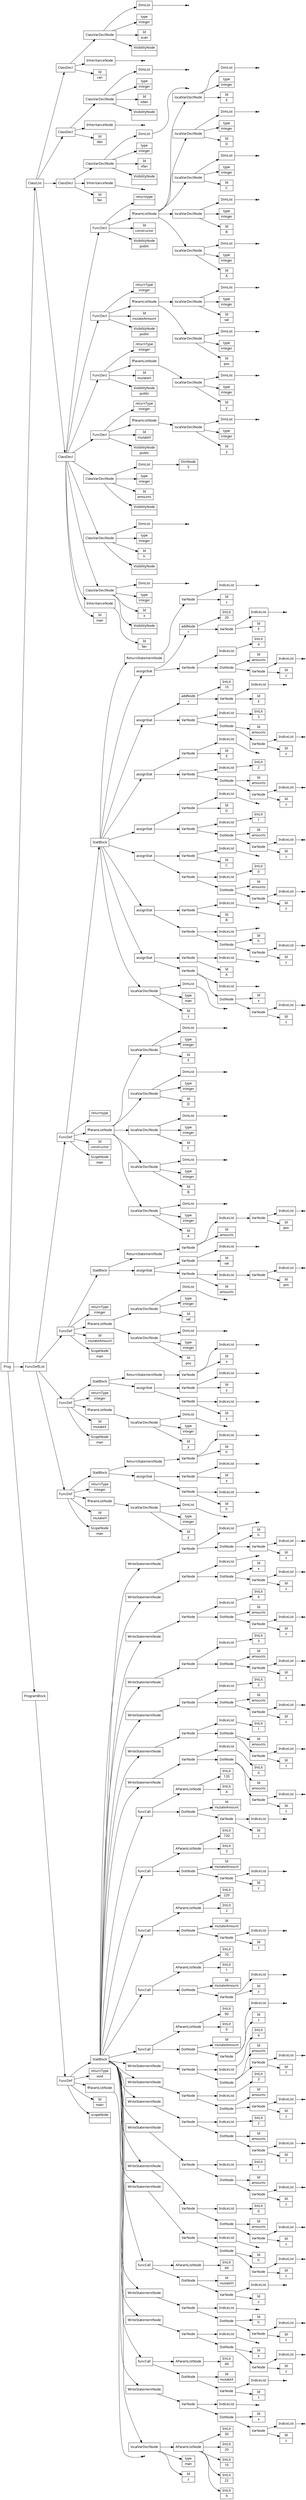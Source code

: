 digraph AST {
node [shape=record];
 node [fontname=Sans];charset="UTF-8" splines=true splines=spline rankdir =LR ordering="out"
0[label="Id|man"];
2[label="Id|fan"];
3[label="InheritanceNode"];
3->2;
4[label="VisibilityNode|"];
5[label="Id|x"];
6[label="type|integer"];
none8[shape="point"];
9[label="DimList"];
9->none8;
10[label="ClassVarDeclNode"];
10->9;
10->6;
10->5;
10->4;
11[label="VisibilityNode|"];
12[label="Id|h"];
13[label="type|integer"];
none15[shape="point"];
16[label="DimList"];
16->none15;
17[label="ClassVarDeclNode"];
17->16;
17->13;
17->12;
17->11;
18[label="VisibilityNode|"];
19[label="Id|amounts"];
20[label="type|integer"];
22[label="DimNode|5"];
23[label="DimList"];
23->22;
24[label="ClassVarDeclNode"];
24->23;
24->20;
24->19;
24->18;
25[label="VisibilityNode|public"];
26[label="Id|mutateX"];
28[label="Id|y"];
29[label="type|integer"];
none31[shape="point"];
32[label="DimList"];
32->none31;
33[label="localVarDeclNode"];
33->32;
33->29;
33->28;
34[label="fParamListNode"];
34->33;
35[label="returnType|integer"];
36[label="FuncDecl"];
36->35;
36->34;
36->26;
36->25;
37[label="VisibilityNode|public"];
38[label="Id|mutateH"];
40[label="Id|y"];
41[label="type|integer"];
none43[shape="point"];
44[label="DimList"];
44->none43;
45[label="localVarDeclNode"];
45->44;
45->41;
45->40;
46[label="fParamListNode"];
46->45;
47[label="returnType|integer"];
48[label="FuncDecl"];
48->47;
48->46;
48->38;
48->37;
49[label="VisibilityNode|public"];
50[label="Id|mutateAmount"];
52[label="Id|pos"];
53[label="type|integer"];
none55[shape="point"];
56[label="DimList"];
56->none55;
57[label="localVarDeclNode"];
57->56;
57->53;
57->52;
58[label="Id|val"];
59[label="type|integer"];
none61[shape="point"];
62[label="DimList"];
62->none61;
63[label="localVarDeclNode"];
63->62;
63->59;
63->58;
64[label="fParamListNode"];
64->63;
64->57;
65[label="returnType|integer"];
66[label="FuncDecl"];
66->65;
66->64;
66->50;
66->49;
67[label="VisibilityNode|public"];
68[label="Id|constructor"];
70[label="Id|A"];
71[label="type|integer"];
none73[shape="point"];
74[label="DimList"];
74->none73;
75[label="localVarDeclNode"];
75->74;
75->71;
75->70;
76[label="Id|B"];
77[label="type|integer"];
none79[shape="point"];
80[label="DimList"];
80->none79;
81[label="localVarDeclNode"];
81->80;
81->77;
81->76;
82[label="Id|C"];
83[label="type|integer"];
none85[shape="point"];
86[label="DimList"];
86->none85;
87[label="localVarDeclNode"];
87->86;
87->83;
87->82;
88[label="Id|D"];
89[label="type|integer"];
none91[shape="point"];
92[label="DimList"];
92->none91;
93[label="localVarDeclNode"];
93->92;
93->89;
93->88;
94[label="Id|E"];
95[label="type|integer"];
none97[shape="point"];
98[label="DimList"];
98->none97;
99[label="localVarDeclNode"];
99->98;
99->95;
99->94;
100[label="fParamListNode"];
100->99;
100->93;
100->87;
100->81;
100->75;
101[label="returntype| "];
102[label="FuncDecl"];
102->101;
102->100;
102->68;
102->67;
103[label="ClassDecl"];
103->102;
103->66;
103->48;
103->36;
103->24;
103->17;
103->10;
103->3;
103->0;
104[label="Id|fan"];
none106[shape="point"];
107[label="InheritanceNode"];
107->none106;
108[label="VisibilityNode|"];
109[label="Id|xfan"];
110[label="type|integer"];
none112[shape="point"];
113[label="DimList"];
113->none112;
114[label="ClassVarDeclNode"];
114->113;
114->110;
114->109;
114->108;
115[label="ClassDecl"];
115->114;
115->107;
115->104;
116[label="Id|dan"];
none118[shape="point"];
119[label="InheritanceNode"];
119->none118;
120[label="VisibilityNode|"];
121[label="Id|xdan"];
122[label="type|integer"];
none124[shape="point"];
125[label="DimList"];
125->none124;
126[label="ClassVarDeclNode"];
126->125;
126->122;
126->121;
126->120;
127[label="ClassDecl"];
127->126;
127->119;
127->116;
128[label="Id|can"];
none130[shape="point"];
131[label="InheritanceNode"];
131->none130;
132[label="VisibilityNode|"];
133[label="Id|xcan"];
134[label="type|integer"];
none136[shape="point"];
137[label="DimList"];
137->none136;
138[label="ClassVarDeclNode"];
138->137;
138->134;
138->133;
138->132;
139[label="ClassDecl"];
139->138;
139->131;
139->128;
141[label="Id|mutateH"];
143[label="Id|y"];
144[label="type|integer"];
none146[shape="point"];
147[label="DimList"];
147->none146;
148[label="localVarDeclNode"];
148->147;
148->144;
148->143;
149[label="fParamListNode"];
149->148;
150[label="returnType|integer"];
152[label="Id|h"];
none154[shape="point"];
155[label="IndiceList"];
155->none154;
156[label="VarNode"];
156->155;
156->152;
157[label="Id|y"];
none159[shape="point"];
160[label="IndiceList"];
160->none159;
161[label="VarNode"];
161->160;
161->157;
162[label="assignStat"];
162->161;
162->156;
163[label="Id|h"];
none165[shape="point"];
166[label="IndiceList"];
166->none165;
167[label="VarNode"];
167->166;
167->163;
168[label="ReturnStatementNode"];
168->167;
169[label="StatBlock"];
169->168;
169->162;
170[label="FuncDef"];
140[label="ScopeNode|man"];
170->169;
170->150;
170->149;
170->141;
170->140;
172[label="Id|mutateX"];
174[label="Id|y"];
175[label="type|integer"];
none177[shape="point"];
178[label="DimList"];
178->none177;
179[label="localVarDeclNode"];
179->178;
179->175;
179->174;
180[label="fParamListNode"];
180->179;
181[label="returnType|integer"];
183[label="Id|x"];
none185[shape="point"];
186[label="IndiceList"];
186->none185;
187[label="VarNode"];
187->186;
187->183;
188[label="Id|y"];
none190[shape="point"];
191[label="IndiceList"];
191->none190;
192[label="VarNode"];
192->191;
192->188;
193[label="assignStat"];
193->192;
193->187;
194[label="Id|x"];
none196[shape="point"];
197[label="IndiceList"];
197->none196;
198[label="VarNode"];
198->197;
198->194;
199[label="ReturnStatementNode"];
199->198;
200[label="StatBlock"];
200->199;
200->193;
201[label="FuncDef"];
171[label="ScopeNode|man"];
201->200;
201->181;
201->180;
201->172;
201->171;
203[label="Id|mutateAmount"];
205[label="Id|pos"];
206[label="type|integer"];
none208[shape="point"];
209[label="DimList"];
209->none208;
210[label="localVarDeclNode"];
210->209;
210->206;
210->205;
211[label="Id|val"];
212[label="type|integer"];
none214[shape="point"];
215[label="DimList"];
215->none214;
216[label="localVarDeclNode"];
216->215;
216->212;
216->211;
217[label="fParamListNode"];
217->216;
217->210;
218[label="returnType|integer"];
220[label="Id|amounts"];
222[label="Id|pos"];
none224[shape="point"];
225[label="IndiceList"];
225->none224;
226[label="VarNode"];
226->225;
226->222;
227[label="IndiceList"];
227->226;
228[label="VarNode"];
228->227;
228->220;
229[label="Id|val"];
none231[shape="point"];
232[label="IndiceList"];
232->none231;
233[label="VarNode"];
233->232;
233->229;
234[label="assignStat"];
234->233;
234->228;
235[label="Id|amounts"];
237[label="Id|pos"];
none239[shape="point"];
240[label="IndiceList"];
240->none239;
241[label="VarNode"];
241->240;
241->237;
242[label="IndiceList"];
242->241;
243[label="VarNode"];
243->242;
243->235;
244[label="ReturnStatementNode"];
244->243;
245[label="StatBlock"];
245->244;
245->234;
246[label="FuncDef"];
202[label="ScopeNode|man"];
246->245;
246->218;
246->217;
246->203;
246->202;
248[label="Id|constructor"];
250[label="Id|A"];
251[label="type|integer"];
none253[shape="point"];
254[label="DimList"];
254->none253;
255[label="localVarDeclNode"];
255->254;
255->251;
255->250;
256[label="Id|B"];
257[label="type|integer"];
none259[shape="point"];
260[label="DimList"];
260->none259;
261[label="localVarDeclNode"];
261->260;
261->257;
261->256;
262[label="Id|C"];
263[label="type|integer"];
none265[shape="point"];
266[label="DimList"];
266->none265;
267[label="localVarDeclNode"];
267->266;
267->263;
267->262;
268[label="Id|D"];
269[label="type|integer"];
none271[shape="point"];
272[label="DimList"];
272->none271;
273[label="localVarDeclNode"];
273->272;
273->269;
273->268;
274[label="Id|E"];
275[label="type|integer"];
none277[shape="point"];
278[label="DimList"];
278->none277;
279[label="localVarDeclNode"];
279->278;
279->275;
279->274;
280[label="fParamListNode"];
280->279;
280->273;
280->267;
280->261;
280->255;
281[label="returntype| "];
283[label="Id|z"];
284[label="type|man"];
none286[shape="point"];
287[label="DimList"];
287->none286;
288[label="localVarDeclNode"];
288->287;
288->284;
288->283;
289[label="Id|z"];
none291[shape="point"];
292[label="IndiceList"];
292->none291;
293[label="VarNode"];
293->292;
293->289;
294[label="Id|x"];
295[label="DotNode"];
295->294;
295->293;
none297[shape="point"];
298[label="IndiceList"];
298->none297;
299[label="VarNode"];
299->298;
299->295;
300[label="Id|A"];
none302[shape="point"];
303[label="IndiceList"];
303->none302;
304[label="VarNode"];
304->303;
304->300;
305[label="assignStat"];
305->304;
305->299;
306[label="Id|z"];
none308[shape="point"];
309[label="IndiceList"];
309->none308;
310[label="VarNode"];
310->309;
310->306;
311[label="Id|h"];
312[label="DotNode"];
312->311;
312->310;
none314[shape="point"];
315[label="IndiceList"];
315->none314;
316[label="VarNode"];
316->315;
316->312;
317[label="Id|B"];
none319[shape="point"];
320[label="IndiceList"];
320->none319;
321[label="VarNode"];
321->320;
321->317;
322[label="assignStat"];
322->321;
322->316;
323[label="Id|z"];
none325[shape="point"];
326[label="IndiceList"];
326->none325;
327[label="VarNode"];
327->326;
327->323;
328[label="Id|amounts"];
329[label="DotNode"];
329->328;
329->327;
331[label="IntLit|0"];
332[label="IndiceList"];
332->331;
333[label="VarNode"];
333->332;
333->329;
334[label="Id|C"];
none336[shape="point"];
337[label="IndiceList"];
337->none336;
338[label="VarNode"];
338->337;
338->334;
339[label="assignStat"];
339->338;
339->333;
340[label="Id|z"];
none342[shape="point"];
343[label="IndiceList"];
343->none342;
344[label="VarNode"];
344->343;
344->340;
345[label="Id|amounts"];
346[label="DotNode"];
346->345;
346->344;
348[label="IntLit|1"];
349[label="IndiceList"];
349->348;
350[label="VarNode"];
350->349;
350->346;
351[label="Id|D"];
none353[shape="point"];
354[label="IndiceList"];
354->none353;
355[label="VarNode"];
355->354;
355->351;
356[label="assignStat"];
356->355;
356->350;
357[label="Id|z"];
none359[shape="point"];
360[label="IndiceList"];
360->none359;
361[label="VarNode"];
361->360;
361->357;
362[label="Id|amounts"];
363[label="DotNode"];
363->362;
363->361;
365[label="IntLit|2"];
366[label="IndiceList"];
366->365;
367[label="VarNode"];
367->366;
367->363;
368[label="Id|E"];
none370[shape="point"];
371[label="IndiceList"];
371->none370;
372[label="VarNode"];
372->371;
372->368;
373[label="assignStat"];
373->372;
373->367;
374[label="Id|z"];
none376[shape="point"];
377[label="IndiceList"];
377->none376;
378[label="VarNode"];
378->377;
378->374;
379[label="Id|amounts"];
380[label="DotNode"];
380->379;
380->378;
382[label="IntLit|3"];
383[label="IndiceList"];
383->382;
384[label="VarNode"];
384->383;
384->380;
385[label="Id|E"];
none387[shape="point"];
388[label="IndiceList"];
388->none387;
389[label="VarNode"];
389->388;
389->385;
390[label="addNode|+"];
391[label="IntLit|10"];
390->391;
390->389;
392[label="assignStat"];
392->390;
392->384;
393[label="Id|z"];
none395[shape="point"];
396[label="IndiceList"];
396->none395;
397[label="VarNode"];
397->396;
397->393;
398[label="Id|amounts"];
399[label="DotNode"];
399->398;
399->397;
401[label="IntLit|4"];
402[label="IndiceList"];
402->401;
403[label="VarNode"];
403->402;
403->399;
404[label="Id|E"];
none406[shape="point"];
407[label="IndiceList"];
407->none406;
408[label="VarNode"];
408->407;
408->404;
409[label="addNode|+"];
410[label="IntLit|20"];
409->410;
409->408;
411[label="assignStat"];
411->409;
411->403;
412[label="Id|z"];
none414[shape="point"];
415[label="IndiceList"];
415->none414;
416[label="VarNode"];
416->415;
416->412;
417[label="ReturnStatementNode"];
417->416;
418[label="StatBlock"];
418->417;
418->411;
418->392;
418->373;
418->356;
418->339;
418->322;
418->305;
418->288;
419[label="FuncDef"];
247[label="ScopeNode|man"];
419->418;
419->281;
419->280;
419->248;
419->247;
421[label="scopeNode| "];
none423[shape="point"];
424[label="fParamListNode"];
424->none423;
425[label="returnType|void"];
427[label="Id|z"];
428[label="type|man"];
430[label="IntLit|9"];
431[label="IntLit|22"];
432[label="IntLit|10"];
433[label="IntLit|20"];
434[label="IntLit|30"];
435[label="AParamListNode"];
435->434;
435->433;
435->432;
435->431;
435->430;
436[label="localVarDeclNode"];
436->435;
436->428;
436->427;
437[label="Id|z"];
none439[shape="point"];
440[label="IndiceList"];
440->none439;
441[label="VarNode"];
441->440;
441->437;
442[label="Id|x"];
443[label="DotNode"];
443->442;
443->441;
none445[shape="point"];
446[label="IndiceList"];
446->none445;
447[label="VarNode"];
447->446;
447->443;
448[label="WriteStatementNode"];
448->447;
449[label="Id|z"];
none451[shape="point"];
452[label="IndiceList"];
452->none451;
453[label="VarNode"];
453->452;
453->449;
454[label="Id|mutateX"];
455[label="DotNode"];
455->454;
455->453;
457[label="IntLit|49"];
458[label="AParamListNode"];
458->457;
459[label="funcCall"];
459->458;
459->455;
460[label="Id|z"];
none462[shape="point"];
463[label="IndiceList"];
463->none462;
464[label="VarNode"];
464->463;
464->460;
465[label="Id|x"];
466[label="DotNode"];
466->465;
466->464;
none468[shape="point"];
469[label="IndiceList"];
469->none468;
470[label="VarNode"];
470->469;
470->466;
471[label="WriteStatementNode"];
471->470;
472[label="Id|z"];
none474[shape="point"];
475[label="IndiceList"];
475->none474;
476[label="VarNode"];
476->475;
476->472;
477[label="Id|h"];
478[label="DotNode"];
478->477;
478->476;
none480[shape="point"];
481[label="IndiceList"];
481->none480;
482[label="VarNode"];
482->481;
482->478;
483[label="WriteStatementNode"];
483->482;
484[label="Id|z"];
none486[shape="point"];
487[label="IndiceList"];
487->none486;
488[label="VarNode"];
488->487;
488->484;
489[label="Id|mutateH"];
490[label="DotNode"];
490->489;
490->488;
492[label="IntLit|44"];
493[label="AParamListNode"];
493->492;
494[label="funcCall"];
494->493;
494->490;
495[label="Id|z"];
none497[shape="point"];
498[label="IndiceList"];
498->none497;
499[label="VarNode"];
499->498;
499->495;
500[label="Id|h"];
501[label="DotNode"];
501->500;
501->499;
none503[shape="point"];
504[label="IndiceList"];
504->none503;
505[label="VarNode"];
505->504;
505->501;
506[label="WriteStatementNode"];
506->505;
507[label="Id|z"];
none509[shape="point"];
510[label="IndiceList"];
510->none509;
511[label="VarNode"];
511->510;
511->507;
512[label="Id|amounts"];
513[label="DotNode"];
513->512;
513->511;
515[label="IntLit|0"];
516[label="IndiceList"];
516->515;
517[label="VarNode"];
517->516;
517->513;
518[label="WriteStatementNode"];
518->517;
519[label="Id|z"];
none521[shape="point"];
522[label="IndiceList"];
522->none521;
523[label="VarNode"];
523->522;
523->519;
524[label="Id|amounts"];
525[label="DotNode"];
525->524;
525->523;
527[label="IntLit|1"];
528[label="IndiceList"];
528->527;
529[label="VarNode"];
529->528;
529->525;
530[label="WriteStatementNode"];
530->529;
531[label="Id|z"];
none533[shape="point"];
534[label="IndiceList"];
534->none533;
535[label="VarNode"];
535->534;
535->531;
536[label="Id|amounts"];
537[label="DotNode"];
537->536;
537->535;
539[label="IntLit|2"];
540[label="IndiceList"];
540->539;
541[label="VarNode"];
541->540;
541->537;
542[label="WriteStatementNode"];
542->541;
543[label="Id|z"];
none545[shape="point"];
546[label="IndiceList"];
546->none545;
547[label="VarNode"];
547->546;
547->543;
548[label="Id|amounts"];
549[label="DotNode"];
549->548;
549->547;
551[label="IntLit|3"];
552[label="IndiceList"];
552->551;
553[label="VarNode"];
553->552;
553->549;
554[label="WriteStatementNode"];
554->553;
555[label="Id|z"];
none557[shape="point"];
558[label="IndiceList"];
558->none557;
559[label="VarNode"];
559->558;
559->555;
560[label="Id|amounts"];
561[label="DotNode"];
561->560;
561->559;
563[label="IntLit|4"];
564[label="IndiceList"];
564->563;
565[label="VarNode"];
565->564;
565->561;
566[label="WriteStatementNode"];
566->565;
567[label="Id|z"];
none569[shape="point"];
570[label="IndiceList"];
570->none569;
571[label="VarNode"];
571->570;
571->567;
572[label="Id|mutateAmount"];
573[label="DotNode"];
573->572;
573->571;
575[label="IntLit|0"];
576[label="IntLit|90"];
577[label="AParamListNode"];
577->576;
577->575;
578[label="funcCall"];
578->577;
578->573;
579[label="Id|z"];
none581[shape="point"];
582[label="IndiceList"];
582->none581;
583[label="VarNode"];
583->582;
583->579;
584[label="Id|mutateAmount"];
585[label="DotNode"];
585->584;
585->583;
587[label="IntLit|1"];
588[label="IntLit|70"];
589[label="AParamListNode"];
589->588;
589->587;
590[label="funcCall"];
590->589;
590->585;
591[label="Id|z"];
none593[shape="point"];
594[label="IndiceList"];
594->none593;
595[label="VarNode"];
595->594;
595->591;
596[label="Id|mutateAmount"];
597[label="DotNode"];
597->596;
597->595;
599[label="IntLit|2"];
600[label="IntLit|220"];
601[label="AParamListNode"];
601->600;
601->599;
602[label="funcCall"];
602->601;
602->597;
603[label="Id|z"];
none605[shape="point"];
606[label="IndiceList"];
606->none605;
607[label="VarNode"];
607->606;
607->603;
608[label="Id|mutateAmount"];
609[label="DotNode"];
609->608;
609->607;
611[label="IntLit|3"];
612[label="IntLit|720"];
613[label="AParamListNode"];
613->612;
613->611;
614[label="funcCall"];
614->613;
614->609;
615[label="Id|z"];
none617[shape="point"];
618[label="IndiceList"];
618->none617;
619[label="VarNode"];
619->618;
619->615;
620[label="Id|mutateAmount"];
621[label="DotNode"];
621->620;
621->619;
623[label="IntLit|4"];
624[label="IntLit|120"];
625[label="AParamListNode"];
625->624;
625->623;
626[label="funcCall"];
626->625;
626->621;
627[label="Id|z"];
none629[shape="point"];
630[label="IndiceList"];
630->none629;
631[label="VarNode"];
631->630;
631->627;
632[label="Id|amounts"];
633[label="DotNode"];
633->632;
633->631;
635[label="IntLit|0"];
636[label="IndiceList"];
636->635;
637[label="VarNode"];
637->636;
637->633;
638[label="WriteStatementNode"];
638->637;
639[label="Id|z"];
none641[shape="point"];
642[label="IndiceList"];
642->none641;
643[label="VarNode"];
643->642;
643->639;
644[label="Id|amounts"];
645[label="DotNode"];
645->644;
645->643;
647[label="IntLit|1"];
648[label="IndiceList"];
648->647;
649[label="VarNode"];
649->648;
649->645;
650[label="WriteStatementNode"];
650->649;
651[label="Id|z"];
none653[shape="point"];
654[label="IndiceList"];
654->none653;
655[label="VarNode"];
655->654;
655->651;
656[label="Id|amounts"];
657[label="DotNode"];
657->656;
657->655;
659[label="IntLit|2"];
660[label="IndiceList"];
660->659;
661[label="VarNode"];
661->660;
661->657;
662[label="WriteStatementNode"];
662->661;
663[label="Id|z"];
none665[shape="point"];
666[label="IndiceList"];
666->none665;
667[label="VarNode"];
667->666;
667->663;
668[label="Id|amounts"];
669[label="DotNode"];
669->668;
669->667;
671[label="IntLit|3"];
672[label="IndiceList"];
672->671;
673[label="VarNode"];
673->672;
673->669;
674[label="WriteStatementNode"];
674->673;
675[label="Id|z"];
none677[shape="point"];
678[label="IndiceList"];
678->none677;
679[label="VarNode"];
679->678;
679->675;
680[label="Id|amounts"];
681[label="DotNode"];
681->680;
681->679;
683[label="IntLit|4"];
684[label="IndiceList"];
684->683;
685[label="VarNode"];
685->684;
685->681;
686[label="WriteStatementNode"];
686->685;
687[label="Id|z"];
none689[shape="point"];
690[label="IndiceList"];
690->none689;
691[label="VarNode"];
691->690;
691->687;
692[label="Id|x"];
693[label="DotNode"];
693->692;
693->691;
none695[shape="point"];
696[label="IndiceList"];
696->none695;
697[label="VarNode"];
697->696;
697->693;
698[label="WriteStatementNode"];
698->697;
699[label="Id|z"];
none701[shape="point"];
702[label="IndiceList"];
702->none701;
703[label="VarNode"];
703->702;
703->699;
704[label="Id|h"];
705[label="DotNode"];
705->704;
705->703;
none707[shape="point"];
708[label="IndiceList"];
708->none707;
709[label="VarNode"];
709->708;
709->705;
710[label="WriteStatementNode"];
710->709;
711[label="StatBlock"];
711->710;
711->698;
711->686;
711->674;
711->662;
711->650;
711->638;
711->626;
711->614;
711->602;
711->590;
711->578;
711->566;
711->554;
711->542;
711->530;
711->518;
711->506;
711->494;
711->483;
711->471;
711->459;
711->448;
711->436;
712[label="FuncDef"];
420[label="Id|main"];
712->711;
712->425;
712->424;
712->420;
712->421;
713[label="ClassList"];
714[label="FuncDeflList"];
715[label="Prog"];
716[label="ProgramBlock"];
716->712;
714->419;
714->246;
714->201;
714->170;
713->139;
713->127;
713->115;
713->103;
715->713;
715->714;
715->716;
}